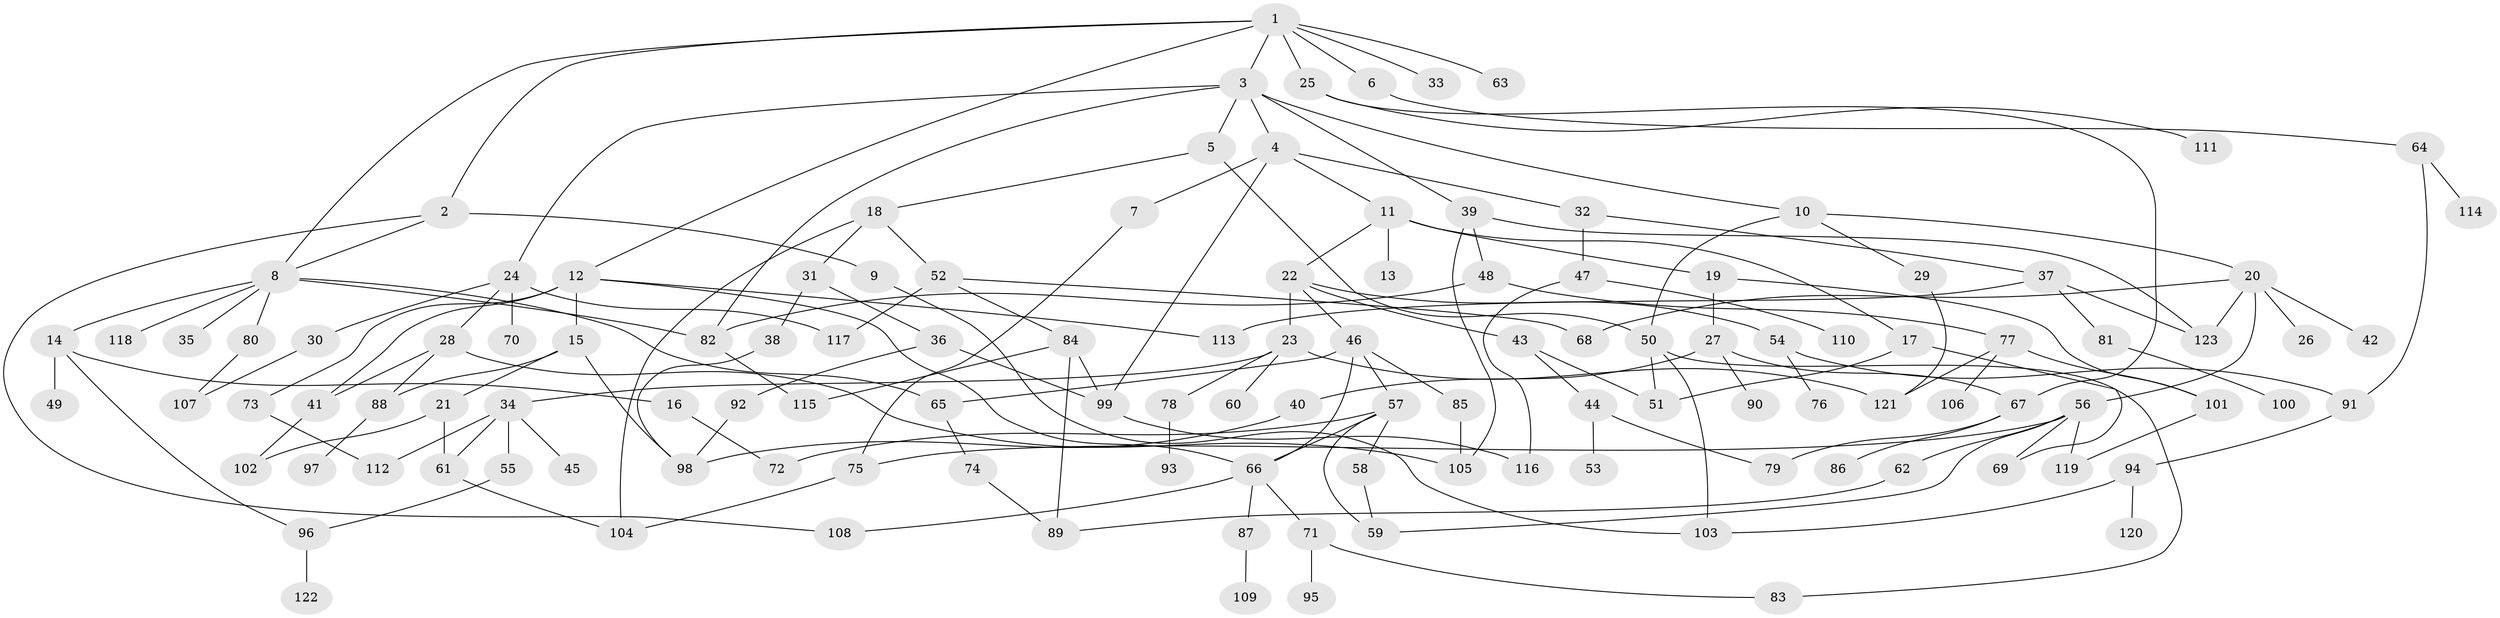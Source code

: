 // Generated by graph-tools (version 1.1) at 2025/13/03/09/25 04:13:23]
// undirected, 123 vertices, 172 edges
graph export_dot {
graph [start="1"]
  node [color=gray90,style=filled];
  1;
  2;
  3;
  4;
  5;
  6;
  7;
  8;
  9;
  10;
  11;
  12;
  13;
  14;
  15;
  16;
  17;
  18;
  19;
  20;
  21;
  22;
  23;
  24;
  25;
  26;
  27;
  28;
  29;
  30;
  31;
  32;
  33;
  34;
  35;
  36;
  37;
  38;
  39;
  40;
  41;
  42;
  43;
  44;
  45;
  46;
  47;
  48;
  49;
  50;
  51;
  52;
  53;
  54;
  55;
  56;
  57;
  58;
  59;
  60;
  61;
  62;
  63;
  64;
  65;
  66;
  67;
  68;
  69;
  70;
  71;
  72;
  73;
  74;
  75;
  76;
  77;
  78;
  79;
  80;
  81;
  82;
  83;
  84;
  85;
  86;
  87;
  88;
  89;
  90;
  91;
  92;
  93;
  94;
  95;
  96;
  97;
  98;
  99;
  100;
  101;
  102;
  103;
  104;
  105;
  106;
  107;
  108;
  109;
  110;
  111;
  112;
  113;
  114;
  115;
  116;
  117;
  118;
  119;
  120;
  121;
  122;
  123;
  1 -- 2;
  1 -- 3;
  1 -- 6;
  1 -- 8;
  1 -- 12;
  1 -- 25;
  1 -- 33;
  1 -- 63;
  2 -- 9;
  2 -- 108;
  2 -- 8;
  3 -- 4;
  3 -- 5;
  3 -- 10;
  3 -- 24;
  3 -- 39;
  3 -- 82;
  4 -- 7;
  4 -- 11;
  4 -- 32;
  4 -- 99;
  5 -- 18;
  5 -- 50;
  6 -- 64;
  7 -- 75;
  8 -- 14;
  8 -- 35;
  8 -- 65;
  8 -- 80;
  8 -- 82;
  8 -- 118;
  9 -- 103;
  10 -- 20;
  10 -- 29;
  10 -- 50;
  11 -- 13;
  11 -- 17;
  11 -- 19;
  11 -- 22;
  12 -- 15;
  12 -- 73;
  12 -- 113;
  12 -- 41;
  12 -- 66;
  14 -- 16;
  14 -- 49;
  14 -- 96;
  15 -- 21;
  15 -- 98;
  15 -- 88;
  16 -- 72;
  17 -- 51;
  17 -- 69;
  18 -- 31;
  18 -- 52;
  18 -- 104;
  19 -- 27;
  19 -- 101;
  20 -- 26;
  20 -- 42;
  20 -- 56;
  20 -- 68;
  20 -- 123;
  21 -- 61;
  21 -- 102;
  22 -- 23;
  22 -- 43;
  22 -- 46;
  22 -- 54;
  23 -- 34;
  23 -- 60;
  23 -- 78;
  23 -- 121;
  24 -- 28;
  24 -- 30;
  24 -- 70;
  24 -- 117;
  25 -- 111;
  25 -- 67;
  27 -- 40;
  27 -- 67;
  27 -- 90;
  28 -- 41;
  28 -- 88;
  28 -- 105;
  29 -- 121;
  30 -- 107;
  31 -- 36;
  31 -- 38;
  32 -- 37;
  32 -- 47;
  34 -- 45;
  34 -- 55;
  34 -- 112;
  34 -- 61;
  36 -- 92;
  36 -- 99;
  37 -- 81;
  37 -- 123;
  37 -- 113;
  38 -- 98;
  39 -- 48;
  39 -- 105;
  39 -- 123;
  40 -- 98;
  41 -- 102;
  43 -- 44;
  43 -- 51;
  44 -- 53;
  44 -- 79;
  46 -- 57;
  46 -- 85;
  46 -- 65;
  46 -- 66;
  47 -- 110;
  47 -- 116;
  48 -- 77;
  48 -- 82;
  50 -- 83;
  50 -- 51;
  50 -- 103;
  52 -- 84;
  52 -- 117;
  52 -- 68;
  54 -- 76;
  54 -- 91;
  55 -- 96;
  56 -- 62;
  56 -- 69;
  56 -- 75;
  56 -- 119;
  56 -- 59;
  57 -- 58;
  57 -- 66;
  57 -- 59;
  57 -- 72;
  58 -- 59;
  61 -- 104;
  62 -- 89;
  64 -- 114;
  64 -- 91;
  65 -- 74;
  66 -- 71;
  66 -- 87;
  66 -- 108;
  67 -- 79;
  67 -- 86;
  71 -- 83;
  71 -- 95;
  73 -- 112;
  74 -- 89;
  75 -- 104;
  77 -- 101;
  77 -- 106;
  77 -- 121;
  78 -- 93;
  80 -- 107;
  81 -- 100;
  82 -- 115;
  84 -- 89;
  84 -- 115;
  84 -- 99;
  85 -- 105;
  87 -- 109;
  88 -- 97;
  91 -- 94;
  92 -- 98;
  94 -- 103;
  94 -- 120;
  96 -- 122;
  99 -- 116;
  101 -- 119;
}
